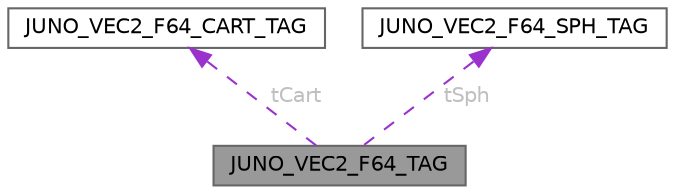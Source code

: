 digraph "JUNO_VEC2_F64_TAG"
{
 // LATEX_PDF_SIZE
  bgcolor="transparent";
  edge [fontname=Helvetica,fontsize=10,labelfontname=Helvetica,labelfontsize=10];
  node [fontname=Helvetica,fontsize=10,shape=box,height=0.2,width=0.4];
  Node1 [id="Node000001",label="JUNO_VEC2_F64_TAG",height=0.2,width=0.4,color="gray40", fillcolor="grey60", style="filled", fontcolor="black",tooltip="2D vector union supporting Cartesian, polar, and array access (double precision)."];
  Node2 -> Node1 [id="edge1_Node000001_Node000002",dir="back",color="darkorchid3",style="dashed",tooltip=" ",label=" tCart",fontcolor="grey" ];
  Node2 [id="Node000002",label="JUNO_VEC2_F64_CART_TAG",height=0.2,width=0.4,color="gray40", fillcolor="white", style="filled",URL="$structJUNO__VEC2__F64__CART__TAG.html",tooltip="2D vector in Cartesian coordinates (double precision)."];
  Node3 -> Node1 [id="edge2_Node000001_Node000003",dir="back",color="darkorchid3",style="dashed",tooltip=" ",label=" tSph",fontcolor="grey" ];
  Node3 [id="Node000003",label="JUNO_VEC2_F64_SPH_TAG",height=0.2,width=0.4,color="gray40", fillcolor="white", style="filled",URL="$structJUNO__VEC2__F64__SPH__TAG.html",tooltip="2D vector in polar coordinates (double precision)."];
}

